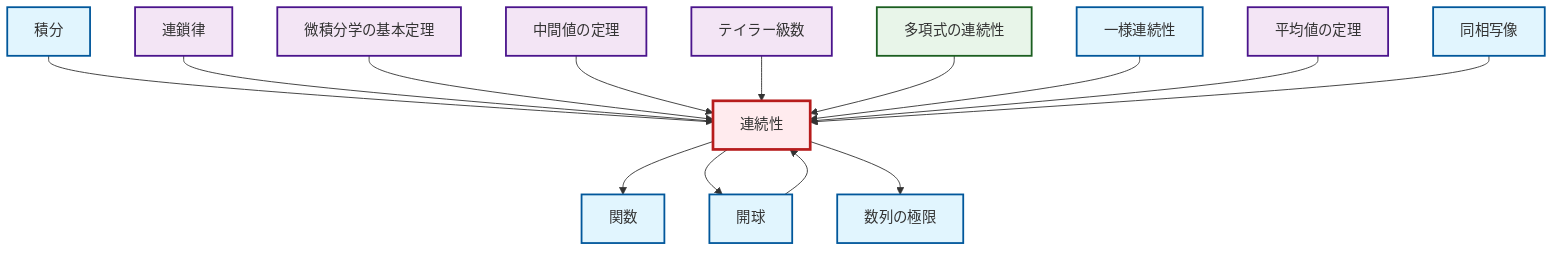 graph TD
    classDef definition fill:#e1f5fe,stroke:#01579b,stroke-width:2px
    classDef theorem fill:#f3e5f5,stroke:#4a148c,stroke-width:2px
    classDef axiom fill:#fff3e0,stroke:#e65100,stroke-width:2px
    classDef example fill:#e8f5e9,stroke:#1b5e20,stroke-width:2px
    classDef current fill:#ffebee,stroke:#b71c1c,stroke-width:3px
    def-integral["積分"]:::definition
    def-open-ball["開球"]:::definition
    def-limit["数列の極限"]:::definition
    thm-intermediate-value["中間値の定理"]:::theorem
    def-continuity["連続性"]:::definition
    thm-taylor-series["テイラー級数"]:::theorem
    thm-fundamental-calculus["微積分学の基本定理"]:::theorem
    ex-polynomial-continuity["多項式の連続性"]:::example
    def-homeomorphism["同相写像"]:::definition
    def-uniform-continuity["一様連続性"]:::definition
    thm-mean-value["平均値の定理"]:::theorem
    thm-chain-rule["連鎖律"]:::theorem
    def-function["関数"]:::definition
    def-integral --> def-continuity
    def-open-ball --> def-continuity
    thm-chain-rule --> def-continuity
    thm-fundamental-calculus --> def-continuity
    thm-intermediate-value --> def-continuity
    thm-taylor-series --> def-continuity
    ex-polynomial-continuity --> def-continuity
    def-continuity --> def-function
    def-continuity --> def-open-ball
    def-uniform-continuity --> def-continuity
    thm-mean-value --> def-continuity
    def-homeomorphism --> def-continuity
    def-continuity --> def-limit
    class def-continuity current